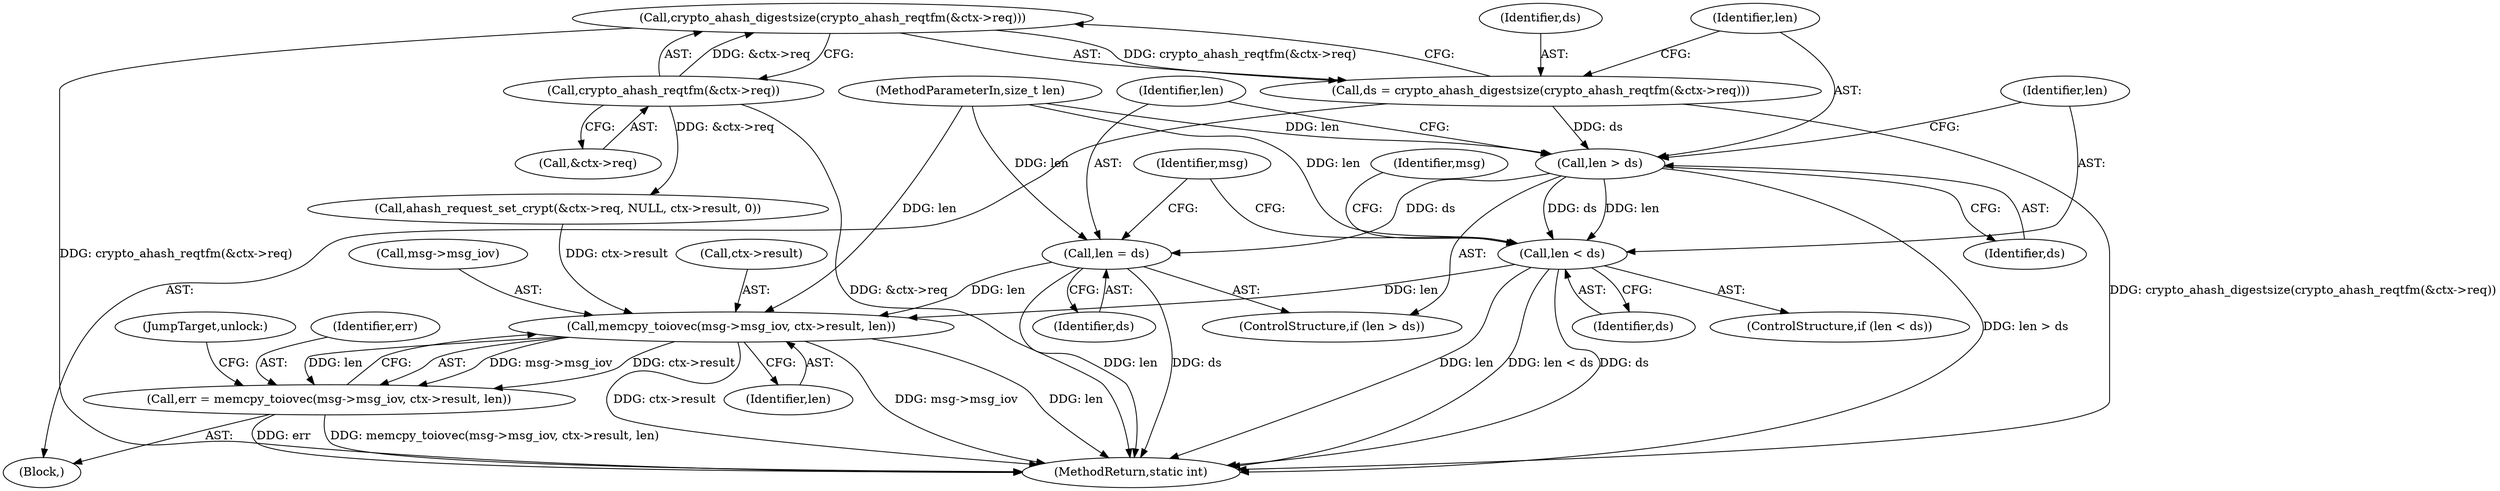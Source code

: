 digraph "0_linux_72a763d805a48ac8c0bf48fdb510e84c12de51fe@API" {
"1000127" [label="(Call,crypto_ahash_digestsize(crypto_ahash_reqtfm(&ctx->req)))"];
"1000128" [label="(Call,crypto_ahash_reqtfm(&ctx->req))"];
"1000125" [label="(Call,ds = crypto_ahash_digestsize(crypto_ahash_reqtfm(&ctx->req)))"];
"1000135" [label="(Call,len > ds)"];
"1000138" [label="(Call,len = ds)"];
"1000195" [label="(Call,memcpy_toiovec(msg->msg_iov, ctx->result, len))"];
"1000193" [label="(Call,err = memcpy_toiovec(msg->msg_iov, ctx->result, len))"];
"1000143" [label="(Call,len < ds)"];
"1000137" [label="(Identifier,ds)"];
"1000126" [label="(Identifier,ds)"];
"1000153" [label="(Identifier,msg)"];
"1000193" [label="(Call,err = memcpy_toiovec(msg->msg_iov, ctx->result, len))"];
"1000202" [label="(Identifier,len)"];
"1000129" [label="(Call,&ctx->req)"];
"1000127" [label="(Call,crypto_ahash_digestsize(crypto_ahash_reqtfm(&ctx->req)))"];
"1000195" [label="(Call,memcpy_toiovec(msg->msg_iov, ctx->result, len))"];
"1000194" [label="(Identifier,err)"];
"1000139" [label="(Identifier,len)"];
"1000125" [label="(Call,ds = crypto_ahash_digestsize(crypto_ahash_reqtfm(&ctx->req)))"];
"1000143" [label="(Call,len < ds)"];
"1000136" [label="(Identifier,len)"];
"1000104" [label="(MethodParameterIn,size_t len)"];
"1000148" [label="(Identifier,msg)"];
"1000106" [label="(Block,)"];
"1000128" [label="(Call,crypto_ahash_reqtfm(&ctx->req))"];
"1000138" [label="(Call,len = ds)"];
"1000199" [label="(Call,ctx->result)"];
"1000134" [label="(ControlStructure,if (len > ds))"];
"1000145" [label="(Identifier,ds)"];
"1000140" [label="(Identifier,ds)"];
"1000142" [label="(ControlStructure,if (len < ds))"];
"1000135" [label="(Call,len > ds)"];
"1000203" [label="(JumpTarget,unlock:)"];
"1000196" [label="(Call,msg->msg_iov)"];
"1000168" [label="(Call,ahash_request_set_crypt(&ctx->req, NULL, ctx->result, 0))"];
"1000207" [label="(MethodReturn,static int)"];
"1000144" [label="(Identifier,len)"];
"1000127" -> "1000125"  [label="AST: "];
"1000127" -> "1000128"  [label="CFG: "];
"1000128" -> "1000127"  [label="AST: "];
"1000125" -> "1000127"  [label="CFG: "];
"1000127" -> "1000207"  [label="DDG: crypto_ahash_reqtfm(&ctx->req)"];
"1000127" -> "1000125"  [label="DDG: crypto_ahash_reqtfm(&ctx->req)"];
"1000128" -> "1000127"  [label="DDG: &ctx->req"];
"1000128" -> "1000129"  [label="CFG: "];
"1000129" -> "1000128"  [label="AST: "];
"1000128" -> "1000207"  [label="DDG: &ctx->req"];
"1000128" -> "1000168"  [label="DDG: &ctx->req"];
"1000125" -> "1000106"  [label="AST: "];
"1000126" -> "1000125"  [label="AST: "];
"1000136" -> "1000125"  [label="CFG: "];
"1000125" -> "1000207"  [label="DDG: crypto_ahash_digestsize(crypto_ahash_reqtfm(&ctx->req))"];
"1000125" -> "1000135"  [label="DDG: ds"];
"1000135" -> "1000134"  [label="AST: "];
"1000135" -> "1000137"  [label="CFG: "];
"1000136" -> "1000135"  [label="AST: "];
"1000137" -> "1000135"  [label="AST: "];
"1000139" -> "1000135"  [label="CFG: "];
"1000144" -> "1000135"  [label="CFG: "];
"1000135" -> "1000207"  [label="DDG: len > ds"];
"1000104" -> "1000135"  [label="DDG: len"];
"1000135" -> "1000138"  [label="DDG: ds"];
"1000135" -> "1000143"  [label="DDG: len"];
"1000135" -> "1000143"  [label="DDG: ds"];
"1000138" -> "1000134"  [label="AST: "];
"1000138" -> "1000140"  [label="CFG: "];
"1000139" -> "1000138"  [label="AST: "];
"1000140" -> "1000138"  [label="AST: "];
"1000153" -> "1000138"  [label="CFG: "];
"1000138" -> "1000207"  [label="DDG: len"];
"1000138" -> "1000207"  [label="DDG: ds"];
"1000104" -> "1000138"  [label="DDG: len"];
"1000138" -> "1000195"  [label="DDG: len"];
"1000195" -> "1000193"  [label="AST: "];
"1000195" -> "1000202"  [label="CFG: "];
"1000196" -> "1000195"  [label="AST: "];
"1000199" -> "1000195"  [label="AST: "];
"1000202" -> "1000195"  [label="AST: "];
"1000193" -> "1000195"  [label="CFG: "];
"1000195" -> "1000207"  [label="DDG: ctx->result"];
"1000195" -> "1000207"  [label="DDG: msg->msg_iov"];
"1000195" -> "1000207"  [label="DDG: len"];
"1000195" -> "1000193"  [label="DDG: msg->msg_iov"];
"1000195" -> "1000193"  [label="DDG: ctx->result"];
"1000195" -> "1000193"  [label="DDG: len"];
"1000168" -> "1000195"  [label="DDG: ctx->result"];
"1000143" -> "1000195"  [label="DDG: len"];
"1000104" -> "1000195"  [label="DDG: len"];
"1000193" -> "1000106"  [label="AST: "];
"1000194" -> "1000193"  [label="AST: "];
"1000203" -> "1000193"  [label="CFG: "];
"1000193" -> "1000207"  [label="DDG: err"];
"1000193" -> "1000207"  [label="DDG: memcpy_toiovec(msg->msg_iov, ctx->result, len)"];
"1000143" -> "1000142"  [label="AST: "];
"1000143" -> "1000145"  [label="CFG: "];
"1000144" -> "1000143"  [label="AST: "];
"1000145" -> "1000143"  [label="AST: "];
"1000148" -> "1000143"  [label="CFG: "];
"1000153" -> "1000143"  [label="CFG: "];
"1000143" -> "1000207"  [label="DDG: len"];
"1000143" -> "1000207"  [label="DDG: len < ds"];
"1000143" -> "1000207"  [label="DDG: ds"];
"1000104" -> "1000143"  [label="DDG: len"];
}
